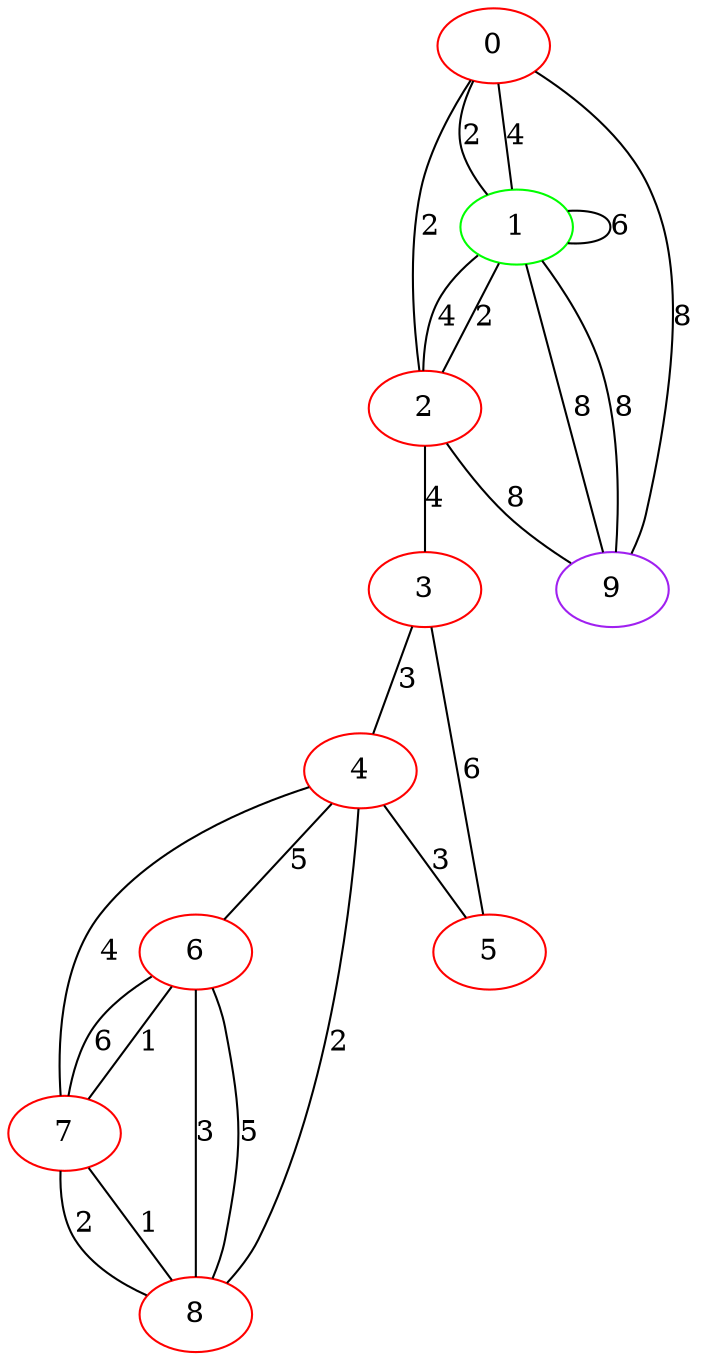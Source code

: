 graph "" {
0 [color=red, weight=1];
1 [color=green, weight=2];
2 [color=red, weight=1];
3 [color=red, weight=1];
4 [color=red, weight=1];
5 [color=red, weight=1];
6 [color=red, weight=1];
7 [color=red, weight=1];
8 [color=red, weight=1];
9 [color=purple, weight=4];
0 -- 1  [key=0, label=2];
0 -- 1  [key=1, label=4];
0 -- 2  [key=0, label=2];
0 -- 9  [key=0, label=8];
1 -- 1  [key=0, label=6];
1 -- 2  [key=0, label=4];
1 -- 2  [key=1, label=2];
1 -- 9  [key=0, label=8];
1 -- 9  [key=1, label=8];
2 -- 3  [key=0, label=4];
2 -- 9  [key=0, label=8];
3 -- 4  [key=0, label=3];
3 -- 5  [key=0, label=6];
4 -- 8  [key=0, label=2];
4 -- 5  [key=0, label=3];
4 -- 6  [key=0, label=5];
4 -- 7  [key=0, label=4];
6 -- 8  [key=0, label=3];
6 -- 8  [key=1, label=5];
6 -- 7  [key=0, label=1];
6 -- 7  [key=1, label=6];
7 -- 8  [key=0, label=2];
7 -- 8  [key=1, label=1];
}
